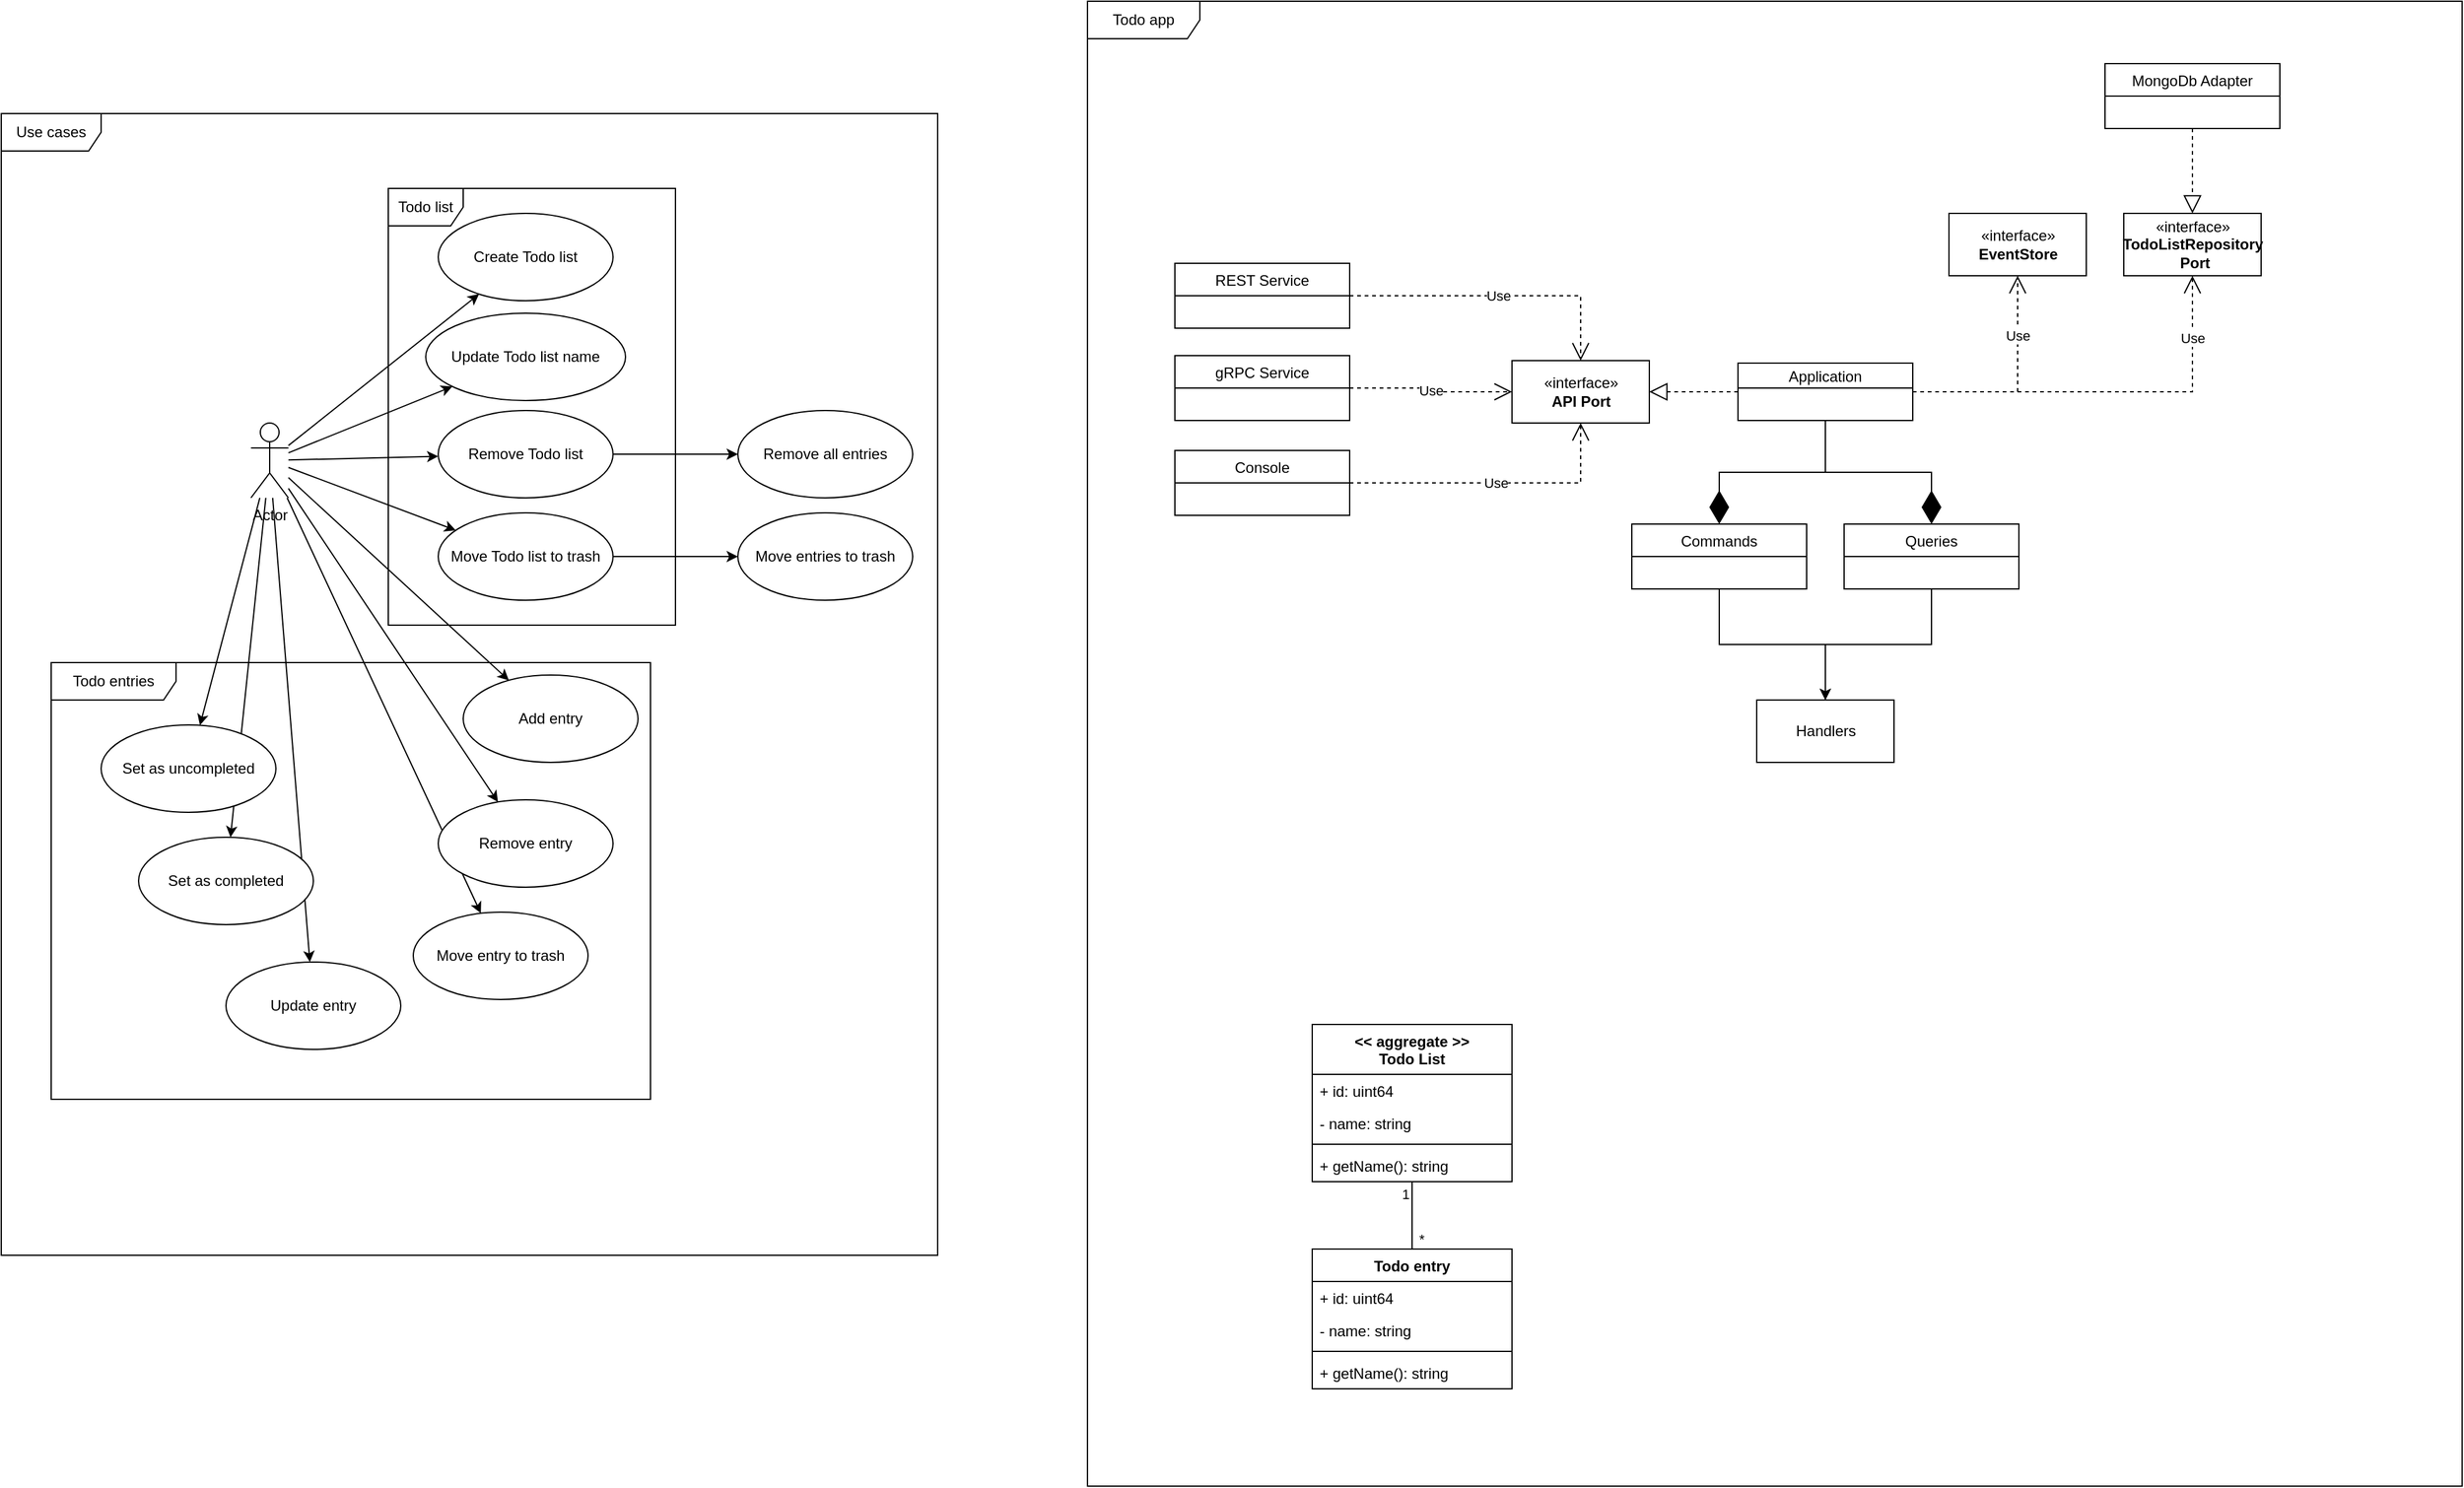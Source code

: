 <mxfile version="20.5.3" type="embed"><diagram name="Page-1" id="b5b7bab2-c9e2-2cf4-8b2a-24fd1a2a6d21"><mxGraphModel dx="2063" dy="473" grid="1" gridSize="10" guides="1" tooltips="1" connect="1" arrows="1" fold="1" page="1" pageScale="1" pageWidth="827" pageHeight="1169" background="none" math="0" shadow="0"><root><mxCell id="0"/><mxCell id="1" parent="0"/><mxCell id="QhE-6qrhUUo0ayt2risc-1" value="Todo app" style="shape=umlFrame;whiteSpace=wrap;html=1;width=90;height=30;" parent="1" vertex="1"><mxGeometry x="650" y="30" width="1101" height="1190" as="geometry"/></mxCell><mxCell id="QhE-6qrhUUo0ayt2risc-25" value="Use cases" style="shape=umlFrame;whiteSpace=wrap;html=1;width=80;height=30;" parent="1" vertex="1"><mxGeometry x="-220" y="120" width="750" height="915" as="geometry"/></mxCell><mxCell id="QhE-6qrhUUo0ayt2risc-36" value="Todo list" style="shape=umlFrame;whiteSpace=wrap;html=1;" parent="1" vertex="1"><mxGeometry x="90" y="180" width="230" height="350" as="geometry"/></mxCell><mxCell id="QhE-6qrhUUo0ayt2risc-5" value="Application" style="swimlane;fontStyle=0;childLayout=stackLayout;horizontal=1;startSize=20;fillColor=none;horizontalStack=0;resizeParent=1;resizeParentMax=0;resizeLast=0;collapsible=1;marginBottom=0;" parent="1" vertex="1"><mxGeometry x="1171" y="320" width="140" height="46" as="geometry"/></mxCell><mxCell id="QhE-6qrhUUo0ayt2risc-9" value="REST Service" style="swimlane;fontStyle=0;childLayout=stackLayout;horizontal=1;startSize=26;fillColor=none;horizontalStack=0;resizeParent=1;resizeParentMax=0;resizeLast=0;collapsible=1;marginBottom=0;" parent="1" vertex="1"><mxGeometry x="720" y="240" width="140" height="52" as="geometry"/></mxCell><mxCell id="QhE-6qrhUUo0ayt2risc-13" value="«interface»&lt;br&gt;&lt;b&gt;API Port&lt;/b&gt;" style="html=1;" parent="1" vertex="1"><mxGeometry x="990" y="318" width="110" height="50" as="geometry"/></mxCell><mxCell id="QhE-6qrhUUo0ayt2risc-15" value="Use" style="endArrow=open;endSize=12;dashed=1;html=1;rounded=0;edgeStyle=orthogonalEdgeStyle;" parent="1" source="QhE-6qrhUUo0ayt2risc-9" target="QhE-6qrhUUo0ayt2risc-13" edge="1"><mxGeometry width="160" relative="1" as="geometry"><mxPoint x="1510" y="415" as="sourcePoint"/><mxPoint x="1670" y="415" as="targetPoint"/></mxGeometry></mxCell><mxCell id="QhE-6qrhUUo0ayt2risc-16" value="" style="endArrow=block;dashed=1;endFill=0;endSize=12;html=1;rounded=0;" parent="1" source="QhE-6qrhUUo0ayt2risc-5" target="QhE-6qrhUUo0ayt2risc-13" edge="1"><mxGeometry width="160" relative="1" as="geometry"><mxPoint x="1510" y="415" as="sourcePoint"/><mxPoint x="1670" y="415" as="targetPoint"/></mxGeometry></mxCell><mxCell id="QhE-6qrhUUo0ayt2risc-31" style="rounded=0;orthogonalLoop=1;jettySize=auto;html=1;" parent="1" source="QhE-6qrhUUo0ayt2risc-26" target="QhE-6qrhUUo0ayt2risc-27" edge="1"><mxGeometry relative="1" as="geometry"/></mxCell><mxCell id="QhE-6qrhUUo0ayt2risc-33" style="edgeStyle=none;rounded=0;orthogonalLoop=1;jettySize=auto;html=1;" parent="1" source="QhE-6qrhUUo0ayt2risc-26" target="QhE-6qrhUUo0ayt2risc-32" edge="1"><mxGeometry relative="1" as="geometry"/></mxCell><mxCell id="QhE-6qrhUUo0ayt2risc-35" style="edgeStyle=none;rounded=0;orthogonalLoop=1;jettySize=auto;html=1;" parent="1" source="QhE-6qrhUUo0ayt2risc-26" target="QhE-6qrhUUo0ayt2risc-34" edge="1"><mxGeometry relative="1" as="geometry"/></mxCell><mxCell id="QhE-6qrhUUo0ayt2risc-39" style="edgeStyle=none;rounded=0;orthogonalLoop=1;jettySize=auto;html=1;" parent="1" source="QhE-6qrhUUo0ayt2risc-26" target="QhE-6qrhUUo0ayt2risc-38" edge="1"><mxGeometry relative="1" as="geometry"/></mxCell><mxCell id="QhE-6qrhUUo0ayt2risc-41" style="edgeStyle=none;rounded=0;orthogonalLoop=1;jettySize=auto;html=1;" parent="1" source="QhE-6qrhUUo0ayt2risc-26" target="QhE-6qrhUUo0ayt2risc-40" edge="1"><mxGeometry relative="1" as="geometry"/></mxCell><mxCell id="QhE-6qrhUUo0ayt2risc-43" style="edgeStyle=none;rounded=0;orthogonalLoop=1;jettySize=auto;html=1;" parent="1" source="QhE-6qrhUUo0ayt2risc-26" target="QhE-6qrhUUo0ayt2risc-42" edge="1"><mxGeometry relative="1" as="geometry"/></mxCell><mxCell id="QhE-6qrhUUo0ayt2risc-45" style="edgeStyle=none;rounded=0;orthogonalLoop=1;jettySize=auto;html=1;" parent="1" source="QhE-6qrhUUo0ayt2risc-26" target="QhE-6qrhUUo0ayt2risc-44" edge="1"><mxGeometry relative="1" as="geometry"/></mxCell><mxCell id="QhE-6qrhUUo0ayt2risc-47" style="edgeStyle=none;rounded=0;orthogonalLoop=1;jettySize=auto;html=1;" parent="1" source="QhE-6qrhUUo0ayt2risc-26" target="QhE-6qrhUUo0ayt2risc-46" edge="1"><mxGeometry relative="1" as="geometry"/></mxCell><mxCell id="QhE-6qrhUUo0ayt2risc-50" style="edgeStyle=none;rounded=0;orthogonalLoop=1;jettySize=auto;html=1;" parent="1" source="QhE-6qrhUUo0ayt2risc-26" target="QhE-6qrhUUo0ayt2risc-49" edge="1"><mxGeometry relative="1" as="geometry"/></mxCell><mxCell id="QhE-6qrhUUo0ayt2risc-53" style="edgeStyle=none;rounded=0;orthogonalLoop=1;jettySize=auto;html=1;" parent="1" source="QhE-6qrhUUo0ayt2risc-26" target="QhE-6qrhUUo0ayt2risc-52" edge="1"><mxGeometry relative="1" as="geometry"/></mxCell><mxCell id="QhE-6qrhUUo0ayt2risc-26" value="Actor" style="shape=umlActor;verticalLabelPosition=bottom;verticalAlign=top;html=1;" parent="1" vertex="1"><mxGeometry x="-20" y="368" width="30" height="60" as="geometry"/></mxCell><mxCell id="QhE-6qrhUUo0ayt2risc-27" value="Create Todo list" style="ellipse;whiteSpace=wrap;html=1;" parent="1" vertex="1"><mxGeometry x="130" y="200" width="140" height="70" as="geometry"/></mxCell><mxCell id="QhE-6qrhUUo0ayt2risc-32" value="Update Todo list name" style="ellipse;whiteSpace=wrap;html=1;" parent="1" vertex="1"><mxGeometry x="120" y="280" width="160" height="70" as="geometry"/></mxCell><mxCell id="QhE-6qrhUUo0ayt2risc-55" style="edgeStyle=none;rounded=0;orthogonalLoop=1;jettySize=auto;html=1;" parent="1" source="QhE-6qrhUUo0ayt2risc-34" target="QhE-6qrhUUo0ayt2risc-48" edge="1"><mxGeometry relative="1" as="geometry"/></mxCell><mxCell id="QhE-6qrhUUo0ayt2risc-34" value="Remove Todo list" style="ellipse;whiteSpace=wrap;html=1;" parent="1" vertex="1"><mxGeometry x="130" y="358" width="140" height="70" as="geometry"/></mxCell><mxCell id="QhE-6qrhUUo0ayt2risc-37" value="Todo entries" style="shape=umlFrame;whiteSpace=wrap;html=1;width=100;height=30;" parent="1" vertex="1"><mxGeometry x="-180" y="560" width="480" height="350" as="geometry"/></mxCell><mxCell id="QhE-6qrhUUo0ayt2risc-38" value="Add entry" style="ellipse;whiteSpace=wrap;html=1;" parent="1" vertex="1"><mxGeometry x="150" y="570" width="140" height="70" as="geometry"/></mxCell><mxCell id="QhE-6qrhUUo0ayt2risc-40" value="Remove entry" style="ellipse;whiteSpace=wrap;html=1;" parent="1" vertex="1"><mxGeometry x="130" y="670" width="140" height="70" as="geometry"/></mxCell><mxCell id="QhE-6qrhUUo0ayt2risc-42" value="Set as completed" style="ellipse;whiteSpace=wrap;html=1;" parent="1" vertex="1"><mxGeometry x="-110" y="700" width="140" height="70" as="geometry"/></mxCell><mxCell id="QhE-6qrhUUo0ayt2risc-44" value="Set as uncompleted" style="ellipse;whiteSpace=wrap;html=1;" parent="1" vertex="1"><mxGeometry x="-140" y="610" width="140" height="70" as="geometry"/></mxCell><mxCell id="QhE-6qrhUUo0ayt2risc-46" value="Update entry" style="ellipse;whiteSpace=wrap;html=1;" parent="1" vertex="1"><mxGeometry x="-40" y="800" width="140" height="70" as="geometry"/></mxCell><mxCell id="QhE-6qrhUUo0ayt2risc-48" value="Remove all entries" style="ellipse;whiteSpace=wrap;html=1;" parent="1" vertex="1"><mxGeometry x="370" y="358" width="140" height="70" as="geometry"/></mxCell><mxCell id="QhE-6qrhUUo0ayt2risc-49" value="Move entry to trash" style="ellipse;whiteSpace=wrap;html=1;" parent="1" vertex="1"><mxGeometry x="110" y="760" width="140" height="70" as="geometry"/></mxCell><mxCell id="QhE-6qrhUUo0ayt2risc-57" style="edgeStyle=none;rounded=0;orthogonalLoop=1;jettySize=auto;html=1;" parent="1" source="QhE-6qrhUUo0ayt2risc-52" target="QhE-6qrhUUo0ayt2risc-56" edge="1"><mxGeometry relative="1" as="geometry"/></mxCell><mxCell id="QhE-6qrhUUo0ayt2risc-52" value="Move Todo list to trash" style="ellipse;whiteSpace=wrap;html=1;" parent="1" vertex="1"><mxGeometry x="130" y="440" width="140" height="70" as="geometry"/></mxCell><mxCell id="QhE-6qrhUUo0ayt2risc-56" value="Move entries to trash" style="ellipse;whiteSpace=wrap;html=1;" parent="1" vertex="1"><mxGeometry x="370" y="440" width="140" height="70" as="geometry"/></mxCell><mxCell id="QhE-6qrhUUo0ayt2risc-58" value="&lt;&lt; aggregate &gt;&gt;&#10;Todo List" style="swimlane;fontStyle=1;align=center;verticalAlign=top;childLayout=stackLayout;horizontal=1;startSize=40;horizontalStack=0;resizeParent=1;resizeParentMax=0;resizeLast=0;collapsible=1;marginBottom=0;" parent="1" vertex="1"><mxGeometry x="830" y="850" width="160" height="126" as="geometry"/></mxCell><mxCell id="QhE-6qrhUUo0ayt2risc-67" value="+ id: uint64" style="text;strokeColor=none;fillColor=none;align=left;verticalAlign=top;spacingLeft=4;spacingRight=4;overflow=hidden;rotatable=0;points=[[0,0.5],[1,0.5]];portConstraint=eastwest;" parent="QhE-6qrhUUo0ayt2risc-58" vertex="1"><mxGeometry y="40" width="160" height="26" as="geometry"/></mxCell><mxCell id="QhE-6qrhUUo0ayt2risc-59" value="- name: string" style="text;strokeColor=none;fillColor=none;align=left;verticalAlign=top;spacingLeft=4;spacingRight=4;overflow=hidden;rotatable=0;points=[[0,0.5],[1,0.5]];portConstraint=eastwest;" parent="QhE-6qrhUUo0ayt2risc-58" vertex="1"><mxGeometry y="66" width="160" height="26" as="geometry"/></mxCell><mxCell id="QhE-6qrhUUo0ayt2risc-60" value="" style="line;strokeWidth=1;fillColor=none;align=left;verticalAlign=middle;spacingTop=-1;spacingLeft=3;spacingRight=3;rotatable=0;labelPosition=right;points=[];portConstraint=eastwest;strokeColor=inherit;" parent="QhE-6qrhUUo0ayt2risc-58" vertex="1"><mxGeometry y="92" width="160" height="8" as="geometry"/></mxCell><mxCell id="QhE-6qrhUUo0ayt2risc-61" value="+ getName(): string" style="text;strokeColor=none;fillColor=none;align=left;verticalAlign=top;spacingLeft=4;spacingRight=4;overflow=hidden;rotatable=0;points=[[0,0.5],[1,0.5]];portConstraint=eastwest;" parent="QhE-6qrhUUo0ayt2risc-58" vertex="1"><mxGeometry y="100" width="160" height="26" as="geometry"/></mxCell><mxCell id="QhE-6qrhUUo0ayt2risc-62" value="Todo entry" style="swimlane;fontStyle=1;align=center;verticalAlign=top;childLayout=stackLayout;horizontal=1;startSize=26;horizontalStack=0;resizeParent=1;resizeParentMax=0;resizeLast=0;collapsible=1;marginBottom=0;" parent="1" vertex="1"><mxGeometry x="830" y="1030" width="160" height="112" as="geometry"/></mxCell><mxCell id="QhE-6qrhUUo0ayt2risc-66" value="+ id: uint64" style="text;strokeColor=none;fillColor=none;align=left;verticalAlign=top;spacingLeft=4;spacingRight=4;overflow=hidden;rotatable=0;points=[[0,0.5],[1,0.5]];portConstraint=eastwest;" parent="QhE-6qrhUUo0ayt2risc-62" vertex="1"><mxGeometry y="26" width="160" height="26" as="geometry"/></mxCell><mxCell id="QhE-6qrhUUo0ayt2risc-63" value="- name: string" style="text;strokeColor=none;fillColor=none;align=left;verticalAlign=top;spacingLeft=4;spacingRight=4;overflow=hidden;rotatable=0;points=[[0,0.5],[1,0.5]];portConstraint=eastwest;" parent="QhE-6qrhUUo0ayt2risc-62" vertex="1"><mxGeometry y="52" width="160" height="26" as="geometry"/></mxCell><mxCell id="QhE-6qrhUUo0ayt2risc-64" value="" style="line;strokeWidth=1;fillColor=none;align=left;verticalAlign=middle;spacingTop=-1;spacingLeft=3;spacingRight=3;rotatable=0;labelPosition=right;points=[];portConstraint=eastwest;strokeColor=inherit;" parent="QhE-6qrhUUo0ayt2risc-62" vertex="1"><mxGeometry y="78" width="160" height="8" as="geometry"/></mxCell><mxCell id="QhE-6qrhUUo0ayt2risc-65" value="+ getName(): string" style="text;strokeColor=none;fillColor=none;align=left;verticalAlign=top;spacingLeft=4;spacingRight=4;overflow=hidden;rotatable=0;points=[[0,0.5],[1,0.5]];portConstraint=eastwest;" parent="QhE-6qrhUUo0ayt2risc-62" vertex="1"><mxGeometry y="86" width="160" height="26" as="geometry"/></mxCell><mxCell id="QhE-6qrhUUo0ayt2risc-69" value="" style="endArrow=none;html=1;edgeStyle=orthogonalEdgeStyle;rounded=0;" parent="1" source="QhE-6qrhUUo0ayt2risc-58" target="QhE-6qrhUUo0ayt2risc-62" edge="1"><mxGeometry relative="1" as="geometry"><mxPoint x="970" y="520" as="sourcePoint"/><mxPoint x="1130" y="520" as="targetPoint"/></mxGeometry></mxCell><mxCell id="QhE-6qrhUUo0ayt2risc-70" value="1" style="edgeLabel;resizable=0;html=1;align=left;verticalAlign=bottom;" parent="QhE-6qrhUUo0ayt2risc-69" connectable="0" vertex="1"><mxGeometry x="-1" relative="1" as="geometry"><mxPoint x="-10" y="18" as="offset"/></mxGeometry></mxCell><mxCell id="QhE-6qrhUUo0ayt2risc-71" value="*" style="edgeLabel;resizable=0;html=1;align=right;verticalAlign=bottom;" parent="QhE-6qrhUUo0ayt2risc-69" connectable="0" vertex="1"><mxGeometry x="1" relative="1" as="geometry"><mxPoint x="10" as="offset"/></mxGeometry></mxCell><mxCell id="3" style="edgeStyle=orthogonalEdgeStyle;rounded=0;orthogonalLoop=1;jettySize=auto;html=1;" parent="1" source="QhE-6qrhUUo0ayt2risc-73" target="2" edge="1"><mxGeometry relative="1" as="geometry"/></mxCell><mxCell id="QhE-6qrhUUo0ayt2risc-73" value="Commands" style="swimlane;fontStyle=0;childLayout=stackLayout;horizontal=1;startSize=26;fillColor=none;horizontalStack=0;resizeParent=1;resizeParentMax=0;resizeLast=0;collapsible=1;marginBottom=0;" parent="1" vertex="1"><mxGeometry x="1086" y="449" width="140" height="52" as="geometry"/></mxCell><mxCell id="QhE-6qrhUUo0ayt2risc-77" value="" style="endArrow=diamondThin;endFill=1;endSize=24;html=1;rounded=0;edgeStyle=orthogonalEdgeStyle;" parent="1" source="QhE-6qrhUUo0ayt2risc-5" target="QhE-6qrhUUo0ayt2risc-73" edge="1"><mxGeometry width="160" relative="1" as="geometry"><mxPoint x="1240" y="350" as="sourcePoint"/><mxPoint x="1180" y="490" as="targetPoint"/></mxGeometry></mxCell><mxCell id="4" style="edgeStyle=orthogonalEdgeStyle;rounded=0;orthogonalLoop=1;jettySize=auto;html=1;" parent="1" source="QhE-6qrhUUo0ayt2risc-78" target="2" edge="1"><mxGeometry relative="1" as="geometry"/></mxCell><mxCell id="QhE-6qrhUUo0ayt2risc-78" value="Queries" style="swimlane;fontStyle=0;childLayout=stackLayout;horizontal=1;startSize=26;fillColor=none;horizontalStack=0;resizeParent=1;resizeParentMax=0;resizeLast=0;collapsible=1;marginBottom=0;" parent="1" vertex="1"><mxGeometry x="1256" y="449" width="140" height="52" as="geometry"/></mxCell><mxCell id="QhE-6qrhUUo0ayt2risc-79" value="" style="endArrow=diamondThin;endFill=1;endSize=24;html=1;rounded=0;edgeStyle=orthogonalEdgeStyle;" parent="1" source="QhE-6qrhUUo0ayt2risc-5" target="QhE-6qrhUUo0ayt2risc-78" edge="1"><mxGeometry width="160" relative="1" as="geometry"><mxPoint x="1251.029" y="376" as="sourcePoint"/><mxPoint x="1200" y="459" as="targetPoint"/></mxGeometry></mxCell><mxCell id="QhE-6qrhUUo0ayt2risc-83" value="«interface»&lt;br&gt;&lt;b&gt;EventStore&lt;/b&gt;" style="html=1;" parent="1" vertex="1"><mxGeometry x="1340" y="200" width="110" height="50" as="geometry"/></mxCell><mxCell id="QhE-6qrhUUo0ayt2risc-84" value="Use" style="endArrow=open;endSize=12;dashed=1;html=1;rounded=0;edgeStyle=orthogonalEdgeStyle;" parent="1" source="QhE-6qrhUUo0ayt2risc-5" target="QhE-6qrhUUo0ayt2risc-83" edge="1"><mxGeometry x="0.465" width="160" relative="1" as="geometry"><mxPoint x="1350" y="290" as="sourcePoint"/><mxPoint x="1510" y="290" as="targetPoint"/><mxPoint as="offset"/></mxGeometry></mxCell><mxCell id="QhE-6qrhUUo0ayt2risc-85" value="«interface»&lt;br&gt;&lt;b&gt;TodoListRepository&lt;br&gt;&amp;nbsp;Port&lt;/b&gt;" style="html=1;" parent="1" vertex="1"><mxGeometry x="1480" y="200" width="110" height="50" as="geometry"/></mxCell><mxCell id="QhE-6qrhUUo0ayt2risc-86" value="Use" style="endArrow=open;endSize=12;dashed=1;html=1;rounded=0;edgeStyle=orthogonalEdgeStyle;" parent="1" source="QhE-6qrhUUo0ayt2risc-5" target="QhE-6qrhUUo0ayt2risc-85" edge="1"><mxGeometry x="0.684" width="160" relative="1" as="geometry"><mxPoint x="1321" y="353" as="sourcePoint"/><mxPoint x="1405" y="260" as="targetPoint"/><mxPoint as="offset"/></mxGeometry></mxCell><mxCell id="2" value="Handlers" style="html=1;" parent="1" vertex="1"><mxGeometry x="1186" y="590" width="110" height="50" as="geometry"/></mxCell><mxCell id="5" value="MongoDb Adapter" style="swimlane;fontStyle=0;childLayout=stackLayout;horizontal=1;startSize=26;fillColor=none;horizontalStack=0;resizeParent=1;resizeParentMax=0;resizeLast=0;collapsible=1;marginBottom=0;" vertex="1" parent="1"><mxGeometry x="1465" y="80" width="140" height="52" as="geometry"/></mxCell><mxCell id="9" value="" style="endArrow=block;dashed=1;endFill=0;endSize=12;html=1;rounded=0;" edge="1" parent="1" source="5" target="QhE-6qrhUUo0ayt2risc-85"><mxGeometry width="160" relative="1" as="geometry"><mxPoint x="1340" y="250" as="sourcePoint"/><mxPoint x="1500" y="250" as="targetPoint"/></mxGeometry></mxCell><mxCell id="10" value="gRPC Service" style="swimlane;fontStyle=0;childLayout=stackLayout;horizontal=1;startSize=26;fillColor=none;horizontalStack=0;resizeParent=1;resizeParentMax=0;resizeLast=0;collapsible=1;marginBottom=0;" vertex="1" parent="1"><mxGeometry x="720" y="314" width="140" height="52" as="geometry"/></mxCell><mxCell id="14" value="Use" style="endArrow=open;endSize=12;dashed=1;html=1;rounded=0;edgeStyle=orthogonalEdgeStyle;" edge="1" parent="1" source="10" target="QhE-6qrhUUo0ayt2risc-13"><mxGeometry width="160" relative="1" as="geometry"><mxPoint x="830" y="350" as="sourcePoint"/><mxPoint x="990" y="350" as="targetPoint"/></mxGeometry></mxCell><mxCell id="15" value="Console" style="swimlane;fontStyle=0;childLayout=stackLayout;horizontal=1;startSize=26;fillColor=none;horizontalStack=0;resizeParent=1;resizeParentMax=0;resizeLast=0;collapsible=1;marginBottom=0;" vertex="1" parent="1"><mxGeometry x="720" y="390" width="140" height="52" as="geometry"/></mxCell><mxCell id="19" value="Use" style="endArrow=open;endSize=12;dashed=1;html=1;rounded=0;edgeStyle=orthogonalEdgeStyle;" edge="1" parent="1" source="15" target="QhE-6qrhUUo0ayt2risc-13"><mxGeometry width="160" relative="1" as="geometry"><mxPoint x="870" y="470" as="sourcePoint"/><mxPoint x="1030" y="470" as="targetPoint"/></mxGeometry></mxCell></root></mxGraphModel></diagram></mxfile>